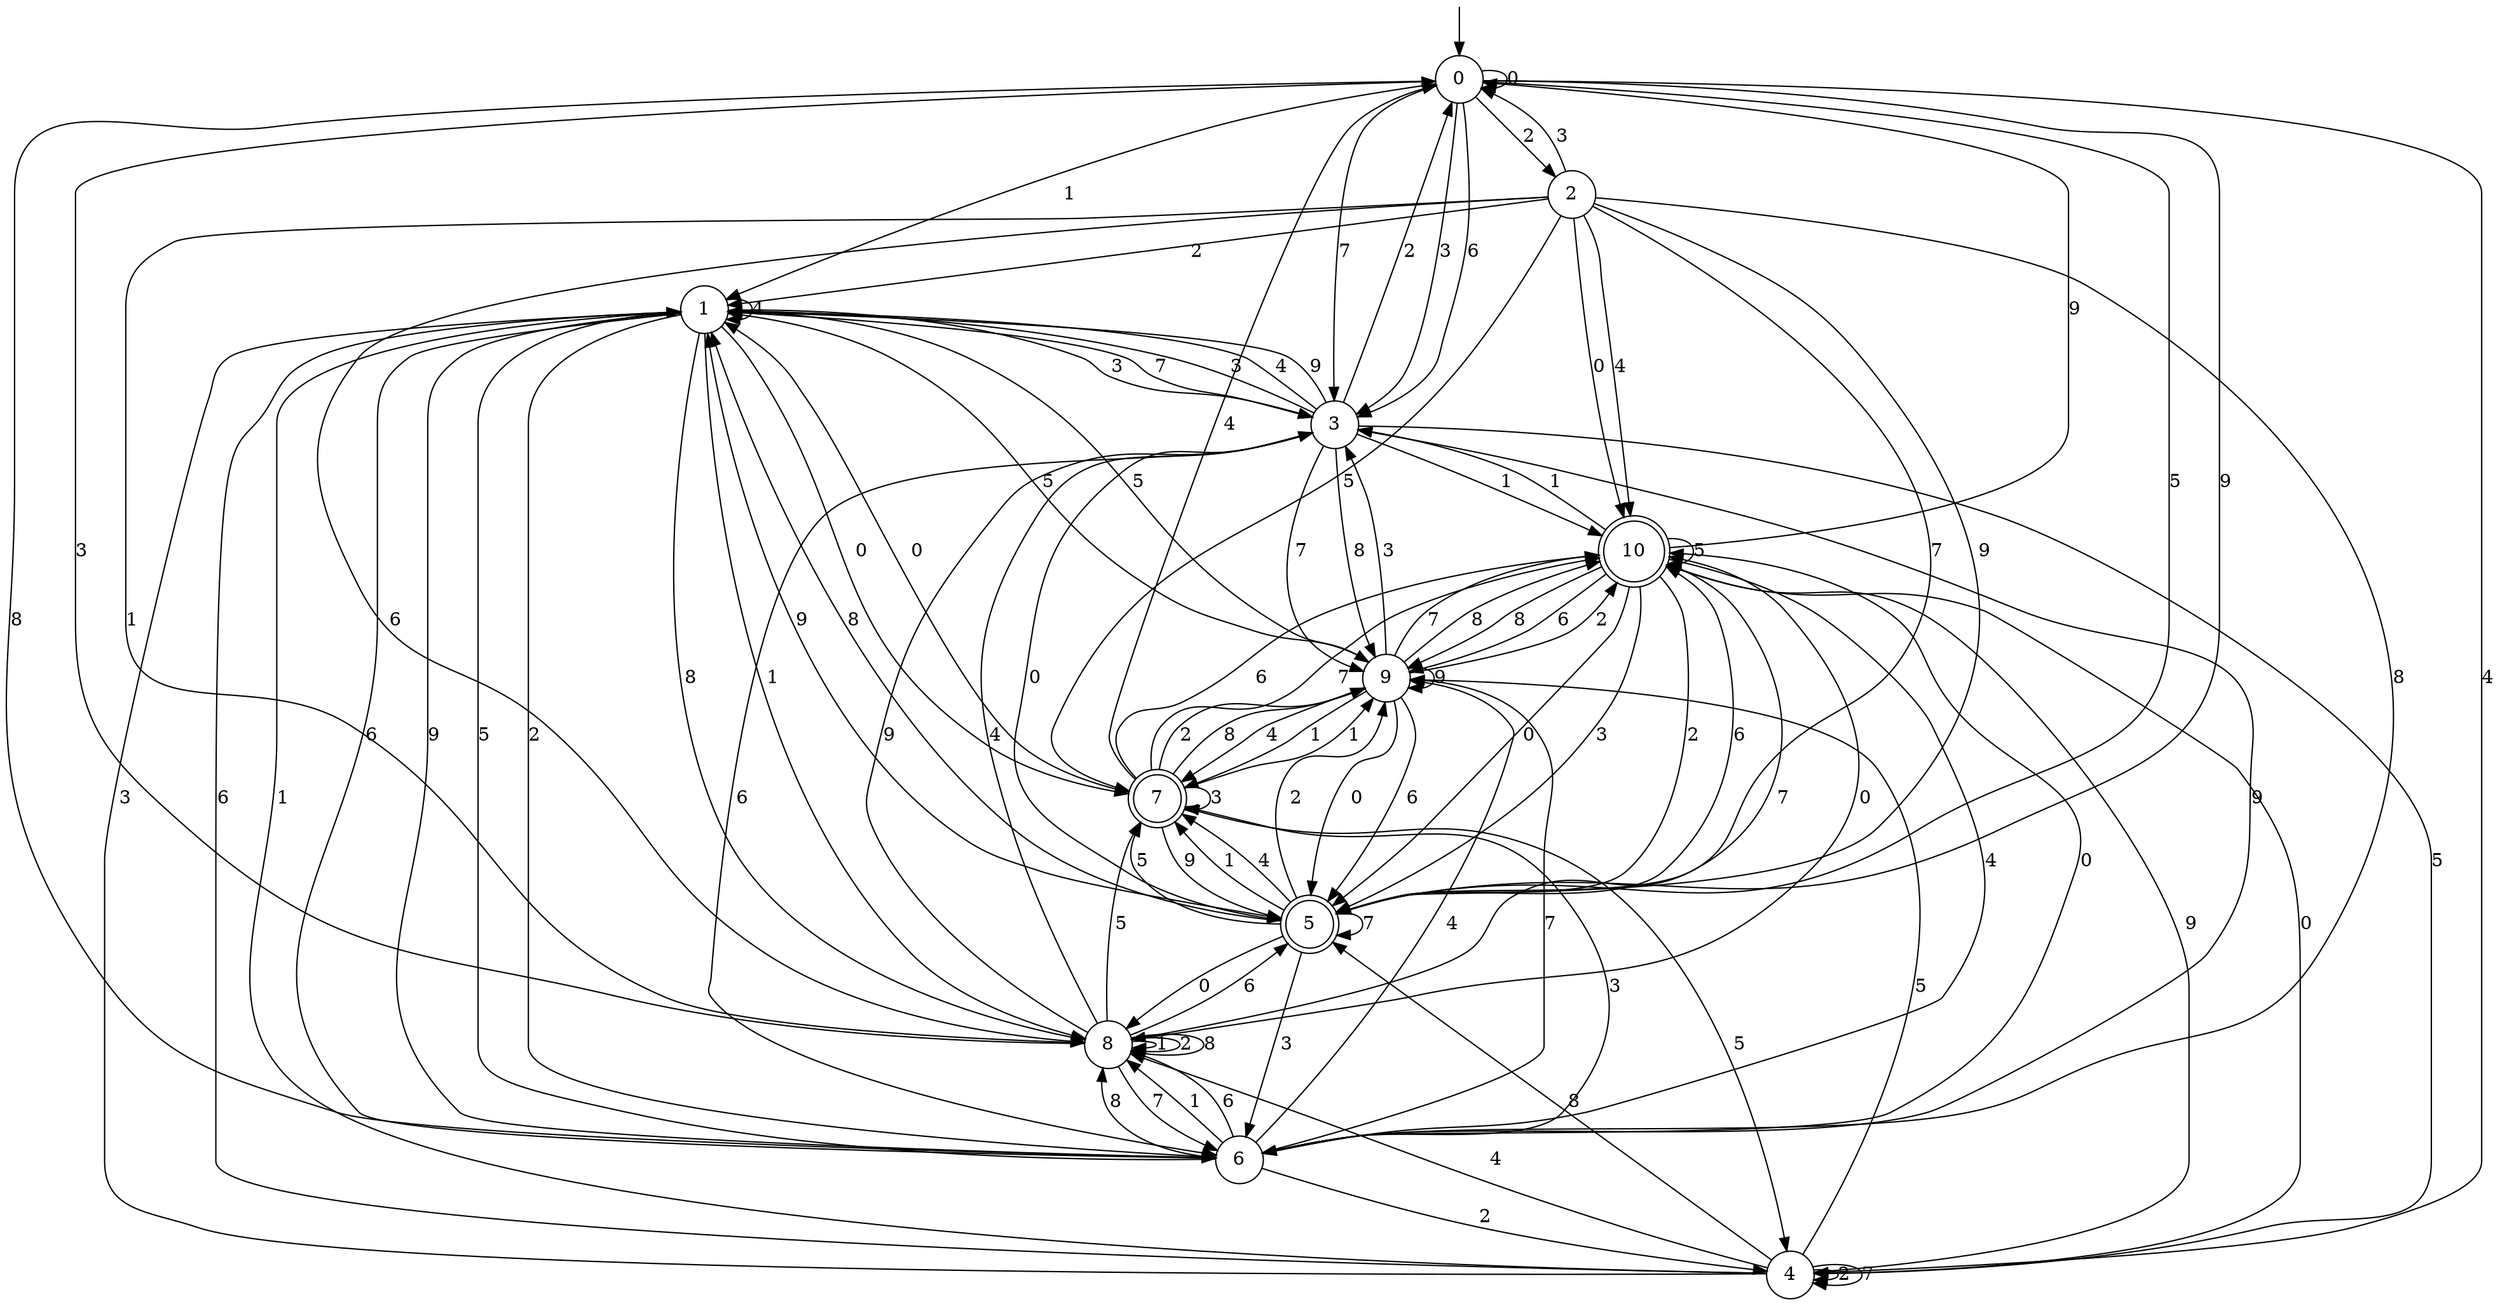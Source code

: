 digraph g {

	s0 [shape="circle" label="0"];
	s1 [shape="circle" label="1"];
	s2 [shape="circle" label="2"];
	s3 [shape="circle" label="3"];
	s4 [shape="circle" label="4"];
	s5 [shape="doublecircle" label="5"];
	s6 [shape="circle" label="6"];
	s7 [shape="doublecircle" label="7"];
	s8 [shape="circle" label="8"];
	s9 [shape="circle" label="9"];
	s10 [shape="doublecircle" label="10"];
	s0 -> s0 [label="0"];
	s0 -> s1 [label="1"];
	s0 -> s2 [label="2"];
	s0 -> s3 [label="3"];
	s0 -> s4 [label="4"];
	s0 -> s5 [label="5"];
	s0 -> s3 [label="6"];
	s0 -> s3 [label="7"];
	s0 -> s6 [label="8"];
	s0 -> s5 [label="9"];
	s1 -> s7 [label="0"];
	s1 -> s8 [label="1"];
	s1 -> s6 [label="2"];
	s1 -> s3 [label="3"];
	s1 -> s1 [label="4"];
	s1 -> s9 [label="5"];
	s1 -> s6 [label="6"];
	s1 -> s3 [label="7"];
	s1 -> s8 [label="8"];
	s1 -> s6 [label="9"];
	s2 -> s10 [label="0"];
	s2 -> s8 [label="1"];
	s2 -> s1 [label="2"];
	s2 -> s0 [label="3"];
	s2 -> s10 [label="4"];
	s2 -> s7 [label="5"];
	s2 -> s8 [label="6"];
	s2 -> s5 [label="7"];
	s2 -> s6 [label="8"];
	s2 -> s5 [label="9"];
	s3 -> s5 [label="0"];
	s3 -> s10 [label="1"];
	s3 -> s0 [label="2"];
	s3 -> s1 [label="3"];
	s3 -> s1 [label="4"];
	s3 -> s4 [label="5"];
	s3 -> s6 [label="6"];
	s3 -> s9 [label="7"];
	s3 -> s9 [label="8"];
	s3 -> s1 [label="9"];
	s4 -> s10 [label="0"];
	s4 -> s1 [label="1"];
	s4 -> s4 [label="2"];
	s4 -> s1 [label="3"];
	s4 -> s8 [label="4"];
	s4 -> s9 [label="5"];
	s4 -> s1 [label="6"];
	s4 -> s4 [label="7"];
	s4 -> s5 [label="8"];
	s4 -> s10 [label="9"];
	s5 -> s8 [label="0"];
	s5 -> s7 [label="1"];
	s5 -> s9 [label="2"];
	s5 -> s6 [label="3"];
	s5 -> s7 [label="4"];
	s5 -> s7 [label="5"];
	s5 -> s10 [label="6"];
	s5 -> s5 [label="7"];
	s5 -> s1 [label="8"];
	s5 -> s1 [label="9"];
	s6 -> s10 [label="0"];
	s6 -> s8 [label="1"];
	s6 -> s4 [label="2"];
	s6 -> s7 [label="3"];
	s6 -> s9 [label="4"];
	s6 -> s1 [label="5"];
	s6 -> s8 [label="6"];
	s6 -> s9 [label="7"];
	s6 -> s8 [label="8"];
	s6 -> s3 [label="9"];
	s7 -> s1 [label="0"];
	s7 -> s9 [label="1"];
	s7 -> s9 [label="2"];
	s7 -> s7 [label="3"];
	s7 -> s0 [label="4"];
	s7 -> s4 [label="5"];
	s7 -> s10 [label="6"];
	s7 -> s10 [label="7"];
	s7 -> s9 [label="8"];
	s7 -> s5 [label="9"];
	s8 -> s10 [label="0"];
	s8 -> s8 [label="1"];
	s8 -> s8 [label="2"];
	s8 -> s0 [label="3"];
	s8 -> s3 [label="4"];
	s8 -> s7 [label="5"];
	s8 -> s5 [label="6"];
	s8 -> s6 [label="7"];
	s8 -> s8 [label="8"];
	s8 -> s3 [label="9"];
	s9 -> s5 [label="0"];
	s9 -> s7 [label="1"];
	s9 -> s10 [label="2"];
	s9 -> s3 [label="3"];
	s9 -> s7 [label="4"];
	s9 -> s1 [label="5"];
	s9 -> s5 [label="6"];
	s9 -> s10 [label="7"];
	s9 -> s10 [label="8"];
	s9 -> s9 [label="9"];
	s10 -> s5 [label="0"];
	s10 -> s3 [label="1"];
	s10 -> s5 [label="2"];
	s10 -> s5 [label="3"];
	s10 -> s6 [label="4"];
	s10 -> s10 [label="5"];
	s10 -> s9 [label="6"];
	s10 -> s8 [label="7"];
	s10 -> s9 [label="8"];
	s10 -> s0 [label="9"];

__start0 [label="" shape="none" width="0" height="0"];
__start0 -> s0;

}
